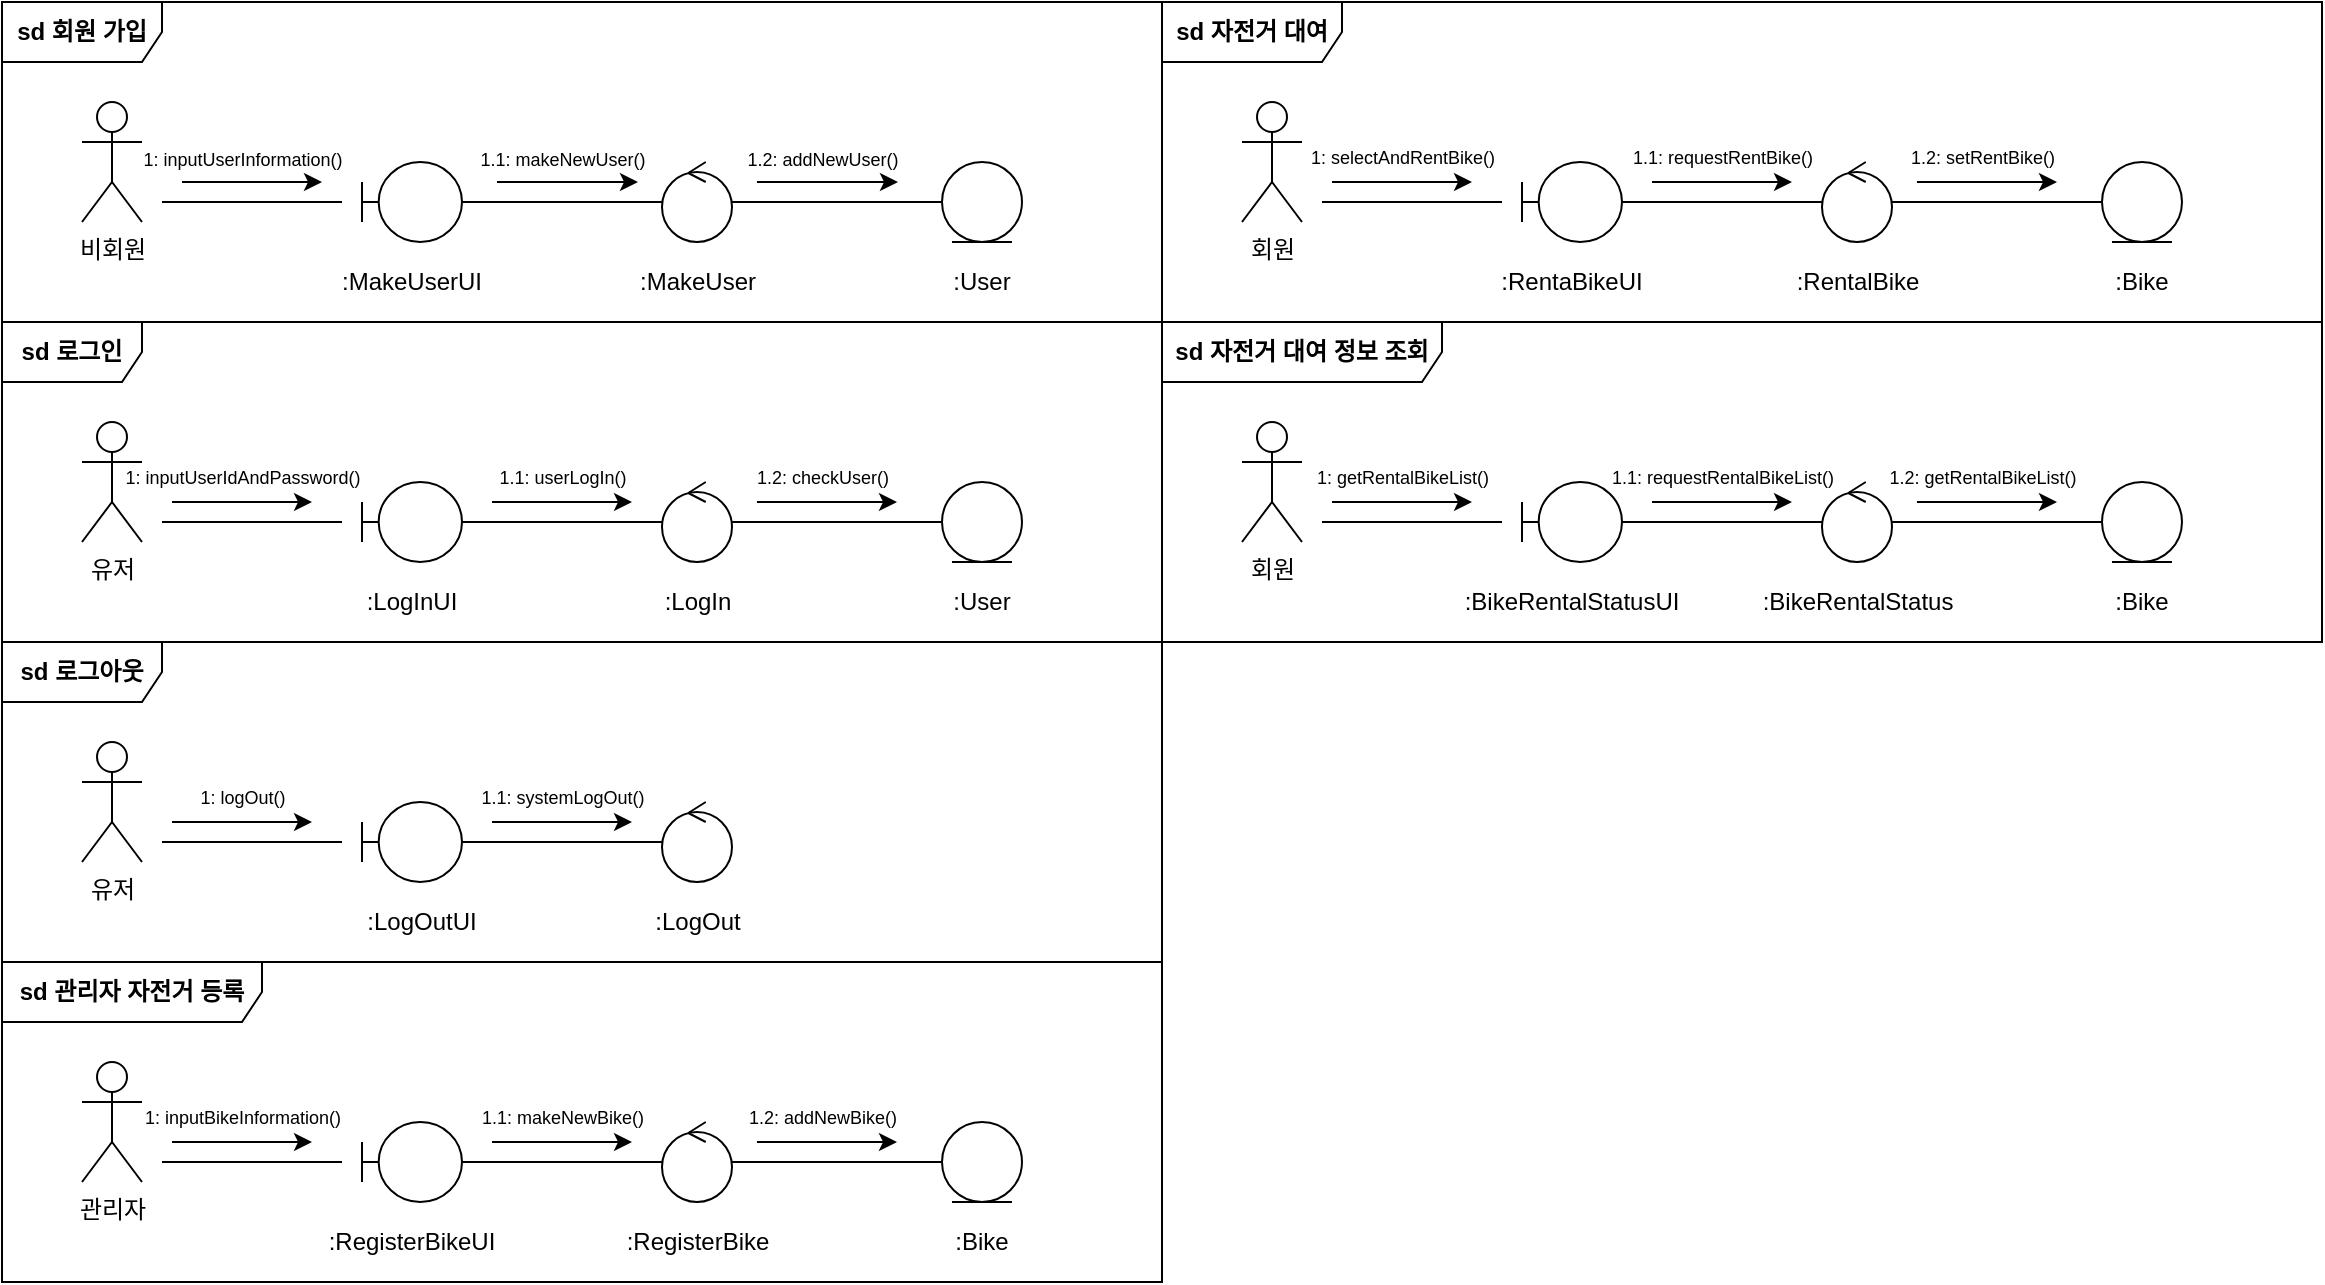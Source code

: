 <mxfile version="27.0.5">
  <diagram name="페이지-1" id="LpcLOc-bHB498l8kdQqJ">
    <mxGraphModel dx="1306" dy="773" grid="1" gridSize="10" guides="1" tooltips="1" connect="1" arrows="1" fold="1" page="1" pageScale="1" pageWidth="1169" pageHeight="827" math="0" shadow="0">
      <root>
        <mxCell id="0" />
        <mxCell id="1" parent="0" />
        <mxCell id="1dg3niT85zZYfEjJVxOW-2" value="비회원" style="shape=umlActor;verticalLabelPosition=bottom;verticalAlign=top;html=1;" vertex="1" parent="1">
          <mxGeometry x="40" y="50" width="30" height="60" as="geometry" />
        </mxCell>
        <mxCell id="1dg3niT85zZYfEjJVxOW-20" style="edgeStyle=orthogonalEdgeStyle;rounded=0;orthogonalLoop=1;jettySize=auto;html=1;endArrow=none;startFill=0;" edge="1" parent="1" source="1dg3niT85zZYfEjJVxOW-9" target="1dg3niT85zZYfEjJVxOW-10">
          <mxGeometry relative="1" as="geometry" />
        </mxCell>
        <mxCell id="1dg3niT85zZYfEjJVxOW-9" value="" style="shape=umlBoundary;whiteSpace=wrap;html=1;" vertex="1" parent="1">
          <mxGeometry x="180" y="80" width="50" height="40" as="geometry" />
        </mxCell>
        <mxCell id="1dg3niT85zZYfEjJVxOW-22" style="edgeStyle=orthogonalEdgeStyle;rounded=0;orthogonalLoop=1;jettySize=auto;html=1;entryX=0;entryY=0.5;entryDx=0;entryDy=0;endArrow=none;startFill=0;" edge="1" parent="1" source="1dg3niT85zZYfEjJVxOW-10" target="1dg3niT85zZYfEjJVxOW-11">
          <mxGeometry relative="1" as="geometry" />
        </mxCell>
        <mxCell id="1dg3niT85zZYfEjJVxOW-10" value="" style="ellipse;shape=umlControl;whiteSpace=wrap;html=1;" vertex="1" parent="1">
          <mxGeometry x="330" y="80" width="35" height="40" as="geometry" />
        </mxCell>
        <mxCell id="1dg3niT85zZYfEjJVxOW-11" value="" style="ellipse;shape=umlEntity;whiteSpace=wrap;html=1;" vertex="1" parent="1">
          <mxGeometry x="470" y="80" width="40" height="40" as="geometry" />
        </mxCell>
        <mxCell id="1dg3niT85zZYfEjJVxOW-12" value=":MakeUserUI" style="text;html=1;align=center;verticalAlign=middle;whiteSpace=wrap;rounded=0;" vertex="1" parent="1">
          <mxGeometry x="175" y="130" width="60" height="20" as="geometry" />
        </mxCell>
        <mxCell id="1dg3niT85zZYfEjJVxOW-15" value=":MakeUser" style="text;html=1;align=center;verticalAlign=middle;whiteSpace=wrap;rounded=0;" vertex="1" parent="1">
          <mxGeometry x="317.5" y="130" width="60" height="20" as="geometry" />
        </mxCell>
        <mxCell id="1dg3niT85zZYfEjJVxOW-16" value=":User" style="text;html=1;align=center;verticalAlign=middle;whiteSpace=wrap;rounded=0;" vertex="1" parent="1">
          <mxGeometry x="460" y="130" width="60" height="20" as="geometry" />
        </mxCell>
        <mxCell id="1dg3niT85zZYfEjJVxOW-24" value="" style="endArrow=none;html=1;rounded=0;" edge="1" parent="1">
          <mxGeometry width="50" height="50" relative="1" as="geometry">
            <mxPoint x="170" y="100" as="sourcePoint" />
            <mxPoint x="80" y="100" as="targetPoint" />
          </mxGeometry>
        </mxCell>
        <mxCell id="1dg3niT85zZYfEjJVxOW-30" value="" style="endArrow=classic;html=1;rounded=0;" edge="1" parent="1">
          <mxGeometry width="50" height="50" relative="1" as="geometry">
            <mxPoint x="90" y="90" as="sourcePoint" />
            <mxPoint x="160" y="90" as="targetPoint" />
          </mxGeometry>
        </mxCell>
        <mxCell id="1dg3niT85zZYfEjJVxOW-32" value="&lt;font style=&quot;font-size: 9px;&quot;&gt;1: inputUserInformation()&lt;/font&gt;" style="edgeLabel;html=1;align=center;verticalAlign=middle;resizable=0;points=[];" vertex="1" connectable="0" parent="1">
          <mxGeometry x="120" y="78" as="geometry" />
        </mxCell>
        <mxCell id="1dg3niT85zZYfEjJVxOW-34" value="" style="endArrow=classic;html=1;rounded=0;" edge="1" parent="1">
          <mxGeometry width="50" height="50" relative="1" as="geometry">
            <mxPoint x="247.5" y="90" as="sourcePoint" />
            <mxPoint x="318" y="90" as="targetPoint" />
          </mxGeometry>
        </mxCell>
        <mxCell id="1dg3niT85zZYfEjJVxOW-35" value="&lt;font style=&quot;font-size: 9px;&quot;&gt;1.1: makeNewUser()&lt;/font&gt;" style="edgeLabel;html=1;align=center;verticalAlign=middle;resizable=0;points=[];" vertex="1" connectable="0" parent="1">
          <mxGeometry x="280" y="78" as="geometry" />
        </mxCell>
        <mxCell id="1dg3niT85zZYfEjJVxOW-36" value="" style="endArrow=classic;html=1;rounded=0;" edge="1" parent="1">
          <mxGeometry width="50" height="50" relative="1" as="geometry">
            <mxPoint x="377.5" y="90" as="sourcePoint" />
            <mxPoint x="448" y="90" as="targetPoint" />
          </mxGeometry>
        </mxCell>
        <mxCell id="1dg3niT85zZYfEjJVxOW-37" value="&lt;font style=&quot;font-size: 9px;&quot;&gt;1.2: addNewUser()&lt;/font&gt;" style="edgeLabel;html=1;align=center;verticalAlign=middle;resizable=0;points=[];" vertex="1" connectable="0" parent="1">
          <mxGeometry x="410" y="78" as="geometry" />
        </mxCell>
        <mxCell id="1dg3niT85zZYfEjJVxOW-39" value="&lt;b&gt;sd 회원 가입&lt;/b&gt;" style="shape=umlFrame;whiteSpace=wrap;html=1;pointerEvents=0;width=80;height=30;" vertex="1" parent="1">
          <mxGeometry width="580" height="160" as="geometry" />
        </mxCell>
        <mxCell id="1dg3niT85zZYfEjJVxOW-40" value="유저" style="shape=umlActor;verticalLabelPosition=bottom;verticalAlign=top;html=1;" vertex="1" parent="1">
          <mxGeometry x="40" y="210" width="30" height="60" as="geometry" />
        </mxCell>
        <mxCell id="1dg3niT85zZYfEjJVxOW-41" style="edgeStyle=orthogonalEdgeStyle;rounded=0;orthogonalLoop=1;jettySize=auto;html=1;endArrow=none;startFill=0;" edge="1" parent="1" source="1dg3niT85zZYfEjJVxOW-42" target="1dg3niT85zZYfEjJVxOW-44">
          <mxGeometry relative="1" as="geometry" />
        </mxCell>
        <mxCell id="1dg3niT85zZYfEjJVxOW-42" value="" style="shape=umlBoundary;whiteSpace=wrap;html=1;" vertex="1" parent="1">
          <mxGeometry x="180" y="240" width="50" height="40" as="geometry" />
        </mxCell>
        <mxCell id="1dg3niT85zZYfEjJVxOW-43" style="edgeStyle=orthogonalEdgeStyle;rounded=0;orthogonalLoop=1;jettySize=auto;html=1;entryX=0;entryY=0.5;entryDx=0;entryDy=0;endArrow=none;startFill=0;" edge="1" parent="1" source="1dg3niT85zZYfEjJVxOW-44" target="1dg3niT85zZYfEjJVxOW-45">
          <mxGeometry relative="1" as="geometry" />
        </mxCell>
        <mxCell id="1dg3niT85zZYfEjJVxOW-44" value="" style="ellipse;shape=umlControl;whiteSpace=wrap;html=1;" vertex="1" parent="1">
          <mxGeometry x="330" y="240" width="35" height="40" as="geometry" />
        </mxCell>
        <mxCell id="1dg3niT85zZYfEjJVxOW-45" value="" style="ellipse;shape=umlEntity;whiteSpace=wrap;html=1;" vertex="1" parent="1">
          <mxGeometry x="470" y="240" width="40" height="40" as="geometry" />
        </mxCell>
        <mxCell id="1dg3niT85zZYfEjJVxOW-46" value="" style="endArrow=none;html=1;rounded=0;" edge="1" parent="1">
          <mxGeometry width="50" height="50" relative="1" as="geometry">
            <mxPoint x="170" y="260" as="sourcePoint" />
            <mxPoint x="80" y="260" as="targetPoint" />
          </mxGeometry>
        </mxCell>
        <mxCell id="1dg3niT85zZYfEjJVxOW-47" value=":LogInUI" style="text;html=1;align=center;verticalAlign=middle;whiteSpace=wrap;rounded=0;" vertex="1" parent="1">
          <mxGeometry x="175" y="290" width="60" height="20" as="geometry" />
        </mxCell>
        <mxCell id="1dg3niT85zZYfEjJVxOW-48" value=":LogIn" style="text;html=1;align=center;verticalAlign=middle;whiteSpace=wrap;rounded=0;" vertex="1" parent="1">
          <mxGeometry x="317.5" y="290" width="60" height="20" as="geometry" />
        </mxCell>
        <mxCell id="1dg3niT85zZYfEjJVxOW-49" value=":User" style="text;html=1;align=center;verticalAlign=middle;whiteSpace=wrap;rounded=0;" vertex="1" parent="1">
          <mxGeometry x="460" y="290" width="60" height="20" as="geometry" />
        </mxCell>
        <mxCell id="1dg3niT85zZYfEjJVxOW-50" value="" style="endArrow=classic;html=1;rounded=0;" edge="1" parent="1">
          <mxGeometry width="50" height="50" relative="1" as="geometry">
            <mxPoint x="85" y="250" as="sourcePoint" />
            <mxPoint x="155" y="250" as="targetPoint" />
          </mxGeometry>
        </mxCell>
        <mxCell id="1dg3niT85zZYfEjJVxOW-51" value="&lt;font style=&quot;font-size: 9px;&quot;&gt;1: inputUserIdAndPassword()&lt;/font&gt;" style="edgeLabel;html=1;align=center;verticalAlign=middle;resizable=0;points=[];" vertex="1" connectable="0" parent="1">
          <mxGeometry x="120" y="237" as="geometry" />
        </mxCell>
        <mxCell id="1dg3niT85zZYfEjJVxOW-52" value="" style="endArrow=classic;html=1;rounded=0;" edge="1" parent="1">
          <mxGeometry width="50" height="50" relative="1" as="geometry">
            <mxPoint x="245" y="250" as="sourcePoint" />
            <mxPoint x="315" y="250" as="targetPoint" />
          </mxGeometry>
        </mxCell>
        <mxCell id="1dg3niT85zZYfEjJVxOW-53" value="&lt;font style=&quot;font-size: 9px;&quot;&gt;1.1: userLogIn()&lt;/font&gt;" style="edgeLabel;html=1;align=center;verticalAlign=middle;resizable=0;points=[];" vertex="1" connectable="0" parent="1">
          <mxGeometry x="280" y="237" as="geometry" />
        </mxCell>
        <mxCell id="1dg3niT85zZYfEjJVxOW-54" value="" style="endArrow=classic;html=1;rounded=0;" edge="1" parent="1">
          <mxGeometry width="50" height="50" relative="1" as="geometry">
            <mxPoint x="377.5" y="250" as="sourcePoint" />
            <mxPoint x="447.5" y="250" as="targetPoint" />
          </mxGeometry>
        </mxCell>
        <mxCell id="1dg3niT85zZYfEjJVxOW-55" value="&lt;font style=&quot;font-size: 9px;&quot;&gt;1.2: checkUser()&lt;/font&gt;" style="edgeLabel;html=1;align=center;verticalAlign=middle;resizable=0;points=[];" vertex="1" connectable="0" parent="1">
          <mxGeometry x="410" y="237" as="geometry" />
        </mxCell>
        <mxCell id="1dg3niT85zZYfEjJVxOW-56" value="&lt;b&gt;sd 로그인&lt;/b&gt;" style="shape=umlFrame;whiteSpace=wrap;html=1;pointerEvents=0;width=70;height=30;" vertex="1" parent="1">
          <mxGeometry y="160" width="580" height="160" as="geometry" />
        </mxCell>
        <mxCell id="1dg3niT85zZYfEjJVxOW-57" value="유저" style="shape=umlActor;verticalLabelPosition=bottom;verticalAlign=top;html=1;" vertex="1" parent="1">
          <mxGeometry x="40" y="370" width="30" height="60" as="geometry" />
        </mxCell>
        <mxCell id="1dg3niT85zZYfEjJVxOW-58" style="edgeStyle=orthogonalEdgeStyle;rounded=0;orthogonalLoop=1;jettySize=auto;html=1;endArrow=none;startFill=0;" edge="1" source="1dg3niT85zZYfEjJVxOW-59" target="1dg3niT85zZYfEjJVxOW-61" parent="1">
          <mxGeometry relative="1" as="geometry" />
        </mxCell>
        <mxCell id="1dg3niT85zZYfEjJVxOW-59" value="" style="shape=umlBoundary;whiteSpace=wrap;html=1;" vertex="1" parent="1">
          <mxGeometry x="180" y="400" width="50" height="40" as="geometry" />
        </mxCell>
        <mxCell id="1dg3niT85zZYfEjJVxOW-61" value="" style="ellipse;shape=umlControl;whiteSpace=wrap;html=1;" vertex="1" parent="1">
          <mxGeometry x="330" y="400" width="35" height="40" as="geometry" />
        </mxCell>
        <mxCell id="1dg3niT85zZYfEjJVxOW-63" value="" style="endArrow=none;html=1;rounded=0;" edge="1" parent="1">
          <mxGeometry width="50" height="50" relative="1" as="geometry">
            <mxPoint x="170" y="420" as="sourcePoint" />
            <mxPoint x="80" y="420" as="targetPoint" />
          </mxGeometry>
        </mxCell>
        <mxCell id="1dg3niT85zZYfEjJVxOW-64" value="" style="endArrow=classic;html=1;rounded=0;" edge="1" parent="1">
          <mxGeometry width="50" height="50" relative="1" as="geometry">
            <mxPoint x="85" y="410" as="sourcePoint" />
            <mxPoint x="155" y="410" as="targetPoint" />
          </mxGeometry>
        </mxCell>
        <mxCell id="1dg3niT85zZYfEjJVxOW-65" value="&lt;font style=&quot;font-size: 9px;&quot;&gt;1: logOut()&lt;/font&gt;" style="edgeLabel;html=1;align=center;verticalAlign=middle;resizable=0;points=[];" vertex="1" connectable="0" parent="1">
          <mxGeometry x="120" y="397" as="geometry" />
        </mxCell>
        <mxCell id="1dg3niT85zZYfEjJVxOW-66" value="" style="endArrow=classic;html=1;rounded=0;" edge="1" parent="1">
          <mxGeometry width="50" height="50" relative="1" as="geometry">
            <mxPoint x="245" y="410" as="sourcePoint" />
            <mxPoint x="315" y="410" as="targetPoint" />
          </mxGeometry>
        </mxCell>
        <mxCell id="1dg3niT85zZYfEjJVxOW-67" value="&lt;font style=&quot;font-size: 9px;&quot;&gt;1.1: systemLogOut()&lt;/font&gt;" style="edgeLabel;html=1;align=center;verticalAlign=middle;resizable=0;points=[];" vertex="1" connectable="0" parent="1">
          <mxGeometry x="280" y="397" as="geometry" />
        </mxCell>
        <mxCell id="1dg3niT85zZYfEjJVxOW-70" value=":LogOutUI" style="text;html=1;align=center;verticalAlign=middle;whiteSpace=wrap;rounded=0;" vertex="1" parent="1">
          <mxGeometry x="180" y="450" width="60" height="20" as="geometry" />
        </mxCell>
        <mxCell id="1dg3niT85zZYfEjJVxOW-71" value=":LogOut" style="text;html=1;align=center;verticalAlign=middle;whiteSpace=wrap;rounded=0;" vertex="1" parent="1">
          <mxGeometry x="317.5" y="450" width="60" height="20" as="geometry" />
        </mxCell>
        <mxCell id="1dg3niT85zZYfEjJVxOW-72" value="관리자" style="shape=umlActor;verticalLabelPosition=bottom;verticalAlign=top;html=1;" vertex="1" parent="1">
          <mxGeometry x="40" y="530" width="30" height="60" as="geometry" />
        </mxCell>
        <mxCell id="1dg3niT85zZYfEjJVxOW-73" style="edgeStyle=orthogonalEdgeStyle;rounded=0;orthogonalLoop=1;jettySize=auto;html=1;endArrow=none;startFill=0;" edge="1" parent="1" source="1dg3niT85zZYfEjJVxOW-74" target="1dg3niT85zZYfEjJVxOW-76">
          <mxGeometry relative="1" as="geometry" />
        </mxCell>
        <mxCell id="1dg3niT85zZYfEjJVxOW-74" value="" style="shape=umlBoundary;whiteSpace=wrap;html=1;" vertex="1" parent="1">
          <mxGeometry x="180" y="560" width="50" height="40" as="geometry" />
        </mxCell>
        <mxCell id="1dg3niT85zZYfEjJVxOW-75" style="edgeStyle=orthogonalEdgeStyle;rounded=0;orthogonalLoop=1;jettySize=auto;html=1;entryX=0;entryY=0.5;entryDx=0;entryDy=0;endArrow=none;startFill=0;" edge="1" parent="1" source="1dg3niT85zZYfEjJVxOW-76" target="1dg3niT85zZYfEjJVxOW-77">
          <mxGeometry relative="1" as="geometry" />
        </mxCell>
        <mxCell id="1dg3niT85zZYfEjJVxOW-76" value="" style="ellipse;shape=umlControl;whiteSpace=wrap;html=1;" vertex="1" parent="1">
          <mxGeometry x="330" y="560" width="35" height="40" as="geometry" />
        </mxCell>
        <mxCell id="1dg3niT85zZYfEjJVxOW-77" value="" style="ellipse;shape=umlEntity;whiteSpace=wrap;html=1;" vertex="1" parent="1">
          <mxGeometry x="470" y="560" width="40" height="40" as="geometry" />
        </mxCell>
        <mxCell id="1dg3niT85zZYfEjJVxOW-78" value="" style="endArrow=none;html=1;rounded=0;" edge="1" parent="1">
          <mxGeometry width="50" height="50" relative="1" as="geometry">
            <mxPoint x="170" y="580" as="sourcePoint" />
            <mxPoint x="80" y="580" as="targetPoint" />
          </mxGeometry>
        </mxCell>
        <mxCell id="1dg3niT85zZYfEjJVxOW-79" value=":RegisterBikeUI" style="text;html=1;align=center;verticalAlign=middle;whiteSpace=wrap;rounded=0;" vertex="1" parent="1">
          <mxGeometry x="175" y="610" width="60" height="20" as="geometry" />
        </mxCell>
        <mxCell id="1dg3niT85zZYfEjJVxOW-80" value=":RegisterBike" style="text;html=1;align=center;verticalAlign=middle;whiteSpace=wrap;rounded=0;" vertex="1" parent="1">
          <mxGeometry x="317.5" y="610" width="60" height="20" as="geometry" />
        </mxCell>
        <mxCell id="1dg3niT85zZYfEjJVxOW-81" value=":Bike" style="text;html=1;align=center;verticalAlign=middle;whiteSpace=wrap;rounded=0;" vertex="1" parent="1">
          <mxGeometry x="460" y="610" width="60" height="20" as="geometry" />
        </mxCell>
        <mxCell id="1dg3niT85zZYfEjJVxOW-82" value="" style="endArrow=classic;html=1;rounded=0;" edge="1" parent="1">
          <mxGeometry width="50" height="50" relative="1" as="geometry">
            <mxPoint x="85" y="570" as="sourcePoint" />
            <mxPoint x="155" y="570" as="targetPoint" />
          </mxGeometry>
        </mxCell>
        <mxCell id="1dg3niT85zZYfEjJVxOW-83" value="&lt;font style=&quot;font-size: 9px;&quot;&gt;1: inputBikeInformation()&lt;/font&gt;" style="edgeLabel;html=1;align=center;verticalAlign=middle;resizable=0;points=[];" vertex="1" connectable="0" parent="1">
          <mxGeometry x="120" y="557" as="geometry" />
        </mxCell>
        <mxCell id="1dg3niT85zZYfEjJVxOW-84" value="" style="endArrow=classic;html=1;rounded=0;" edge="1" parent="1">
          <mxGeometry width="50" height="50" relative="1" as="geometry">
            <mxPoint x="245" y="570" as="sourcePoint" />
            <mxPoint x="315" y="570" as="targetPoint" />
          </mxGeometry>
        </mxCell>
        <mxCell id="1dg3niT85zZYfEjJVxOW-85" value="&lt;font style=&quot;font-size: 9px;&quot;&gt;1.1: makeNewBike()&lt;/font&gt;" style="edgeLabel;html=1;align=center;verticalAlign=middle;resizable=0;points=[];" vertex="1" connectable="0" parent="1">
          <mxGeometry x="280" y="557" as="geometry" />
        </mxCell>
        <mxCell id="1dg3niT85zZYfEjJVxOW-86" value="" style="endArrow=classic;html=1;rounded=0;" edge="1" parent="1">
          <mxGeometry width="50" height="50" relative="1" as="geometry">
            <mxPoint x="377.5" y="570" as="sourcePoint" />
            <mxPoint x="447.5" y="570" as="targetPoint" />
          </mxGeometry>
        </mxCell>
        <mxCell id="1dg3niT85zZYfEjJVxOW-87" value="&lt;font style=&quot;font-size: 9px;&quot;&gt;1.2: addNewBike()&lt;/font&gt;" style="edgeLabel;html=1;align=center;verticalAlign=middle;resizable=0;points=[];" vertex="1" connectable="0" parent="1">
          <mxGeometry x="410" y="557" as="geometry" />
        </mxCell>
        <mxCell id="1dg3niT85zZYfEjJVxOW-88" value="&lt;b&gt;sd 로그아웃&lt;/b&gt;" style="shape=umlFrame;whiteSpace=wrap;html=1;pointerEvents=0;width=80;height=30;" vertex="1" parent="1">
          <mxGeometry y="320" width="580" height="160" as="geometry" />
        </mxCell>
        <mxCell id="1dg3niT85zZYfEjJVxOW-92" value="회원" style="shape=umlActor;verticalLabelPosition=bottom;verticalAlign=top;html=1;" vertex="1" parent="1">
          <mxGeometry x="620" y="50" width="30" height="60" as="geometry" />
        </mxCell>
        <mxCell id="1dg3niT85zZYfEjJVxOW-93" style="edgeStyle=orthogonalEdgeStyle;rounded=0;orthogonalLoop=1;jettySize=auto;html=1;endArrow=none;startFill=0;" edge="1" parent="1" source="1dg3niT85zZYfEjJVxOW-94" target="1dg3niT85zZYfEjJVxOW-96">
          <mxGeometry relative="1" as="geometry" />
        </mxCell>
        <mxCell id="1dg3niT85zZYfEjJVxOW-94" value="" style="shape=umlBoundary;whiteSpace=wrap;html=1;" vertex="1" parent="1">
          <mxGeometry x="760" y="80" width="50" height="40" as="geometry" />
        </mxCell>
        <mxCell id="1dg3niT85zZYfEjJVxOW-95" style="edgeStyle=orthogonalEdgeStyle;rounded=0;orthogonalLoop=1;jettySize=auto;html=1;entryX=0;entryY=0.5;entryDx=0;entryDy=0;endArrow=none;startFill=0;" edge="1" parent="1" source="1dg3niT85zZYfEjJVxOW-96" target="1dg3niT85zZYfEjJVxOW-97">
          <mxGeometry relative="1" as="geometry" />
        </mxCell>
        <mxCell id="1dg3niT85zZYfEjJVxOW-96" value="" style="ellipse;shape=umlControl;whiteSpace=wrap;html=1;" vertex="1" parent="1">
          <mxGeometry x="910" y="80" width="35" height="40" as="geometry" />
        </mxCell>
        <mxCell id="1dg3niT85zZYfEjJVxOW-97" value="" style="ellipse;shape=umlEntity;whiteSpace=wrap;html=1;" vertex="1" parent="1">
          <mxGeometry x="1050" y="80" width="40" height="40" as="geometry" />
        </mxCell>
        <mxCell id="1dg3niT85zZYfEjJVxOW-98" value="" style="endArrow=none;html=1;rounded=0;" edge="1" parent="1">
          <mxGeometry width="50" height="50" relative="1" as="geometry">
            <mxPoint x="750" y="100" as="sourcePoint" />
            <mxPoint x="660" y="100" as="targetPoint" />
          </mxGeometry>
        </mxCell>
        <mxCell id="1dg3niT85zZYfEjJVxOW-99" value=":RentaBikeUI" style="text;html=1;align=center;verticalAlign=middle;whiteSpace=wrap;rounded=0;" vertex="1" parent="1">
          <mxGeometry x="755" y="130" width="60" height="20" as="geometry" />
        </mxCell>
        <mxCell id="1dg3niT85zZYfEjJVxOW-100" value=":RentalBike" style="text;html=1;align=center;verticalAlign=middle;whiteSpace=wrap;rounded=0;" vertex="1" parent="1">
          <mxGeometry x="897.5" y="130" width="60" height="20" as="geometry" />
        </mxCell>
        <mxCell id="1dg3niT85zZYfEjJVxOW-101" value=":Bike" style="text;html=1;align=center;verticalAlign=middle;whiteSpace=wrap;rounded=0;" vertex="1" parent="1">
          <mxGeometry x="1040" y="130" width="60" height="20" as="geometry" />
        </mxCell>
        <mxCell id="1dg3niT85zZYfEjJVxOW-102" value="" style="endArrow=classic;html=1;rounded=0;" edge="1" parent="1">
          <mxGeometry width="50" height="50" relative="1" as="geometry">
            <mxPoint x="665" y="90" as="sourcePoint" />
            <mxPoint x="735" y="90" as="targetPoint" />
          </mxGeometry>
        </mxCell>
        <mxCell id="1dg3niT85zZYfEjJVxOW-103" value="&lt;font style=&quot;font-size: 9px;&quot;&gt;1: selectAndRentBike()&lt;/font&gt;" style="edgeLabel;html=1;align=center;verticalAlign=middle;resizable=0;points=[];" vertex="1" connectable="0" parent="1">
          <mxGeometry x="700" y="77" as="geometry" />
        </mxCell>
        <mxCell id="1dg3niT85zZYfEjJVxOW-104" value="" style="endArrow=classic;html=1;rounded=0;" edge="1" parent="1">
          <mxGeometry width="50" height="50" relative="1" as="geometry">
            <mxPoint x="825" y="90" as="sourcePoint" />
            <mxPoint x="895" y="90" as="targetPoint" />
          </mxGeometry>
        </mxCell>
        <mxCell id="1dg3niT85zZYfEjJVxOW-105" value="&lt;font style=&quot;font-size: 9px;&quot;&gt;1.1: requestRentBike()&lt;/font&gt;" style="edgeLabel;html=1;align=center;verticalAlign=middle;resizable=0;points=[];" vertex="1" connectable="0" parent="1">
          <mxGeometry x="860" y="77" as="geometry" />
        </mxCell>
        <mxCell id="1dg3niT85zZYfEjJVxOW-106" value="" style="endArrow=classic;html=1;rounded=0;" edge="1" parent="1">
          <mxGeometry width="50" height="50" relative="1" as="geometry">
            <mxPoint x="957.5" y="90" as="sourcePoint" />
            <mxPoint x="1027.5" y="90" as="targetPoint" />
          </mxGeometry>
        </mxCell>
        <mxCell id="1dg3niT85zZYfEjJVxOW-107" value="&lt;font style=&quot;font-size: 9px;&quot;&gt;1.2: setRentBike()&lt;/font&gt;" style="edgeLabel;html=1;align=center;verticalAlign=middle;resizable=0;points=[];" vertex="1" connectable="0" parent="1">
          <mxGeometry x="990" y="77" as="geometry" />
        </mxCell>
        <mxCell id="1dg3niT85zZYfEjJVxOW-108" value="&lt;b&gt;sd 관리자 자전거 등록&lt;/b&gt;" style="shape=umlFrame;whiteSpace=wrap;html=1;pointerEvents=0;width=130;height=30;" vertex="1" parent="1">
          <mxGeometry y="480" width="580" height="160" as="geometry" />
        </mxCell>
        <mxCell id="1dg3niT85zZYfEjJVxOW-109" value="회원" style="shape=umlActor;verticalLabelPosition=bottom;verticalAlign=top;html=1;" vertex="1" parent="1">
          <mxGeometry x="620" y="210" width="30" height="60" as="geometry" />
        </mxCell>
        <mxCell id="1dg3niT85zZYfEjJVxOW-110" style="edgeStyle=orthogonalEdgeStyle;rounded=0;orthogonalLoop=1;jettySize=auto;html=1;endArrow=none;startFill=0;" edge="1" parent="1" source="1dg3niT85zZYfEjJVxOW-111" target="1dg3niT85zZYfEjJVxOW-113">
          <mxGeometry relative="1" as="geometry" />
        </mxCell>
        <mxCell id="1dg3niT85zZYfEjJVxOW-111" value="" style="shape=umlBoundary;whiteSpace=wrap;html=1;" vertex="1" parent="1">
          <mxGeometry x="760" y="240" width="50" height="40" as="geometry" />
        </mxCell>
        <mxCell id="1dg3niT85zZYfEjJVxOW-112" style="edgeStyle=orthogonalEdgeStyle;rounded=0;orthogonalLoop=1;jettySize=auto;html=1;entryX=0;entryY=0.5;entryDx=0;entryDy=0;endArrow=none;startFill=0;" edge="1" parent="1" source="1dg3niT85zZYfEjJVxOW-113" target="1dg3niT85zZYfEjJVxOW-114">
          <mxGeometry relative="1" as="geometry" />
        </mxCell>
        <mxCell id="1dg3niT85zZYfEjJVxOW-113" value="" style="ellipse;shape=umlControl;whiteSpace=wrap;html=1;" vertex="1" parent="1">
          <mxGeometry x="910" y="240" width="35" height="40" as="geometry" />
        </mxCell>
        <mxCell id="1dg3niT85zZYfEjJVxOW-114" value="" style="ellipse;shape=umlEntity;whiteSpace=wrap;html=1;" vertex="1" parent="1">
          <mxGeometry x="1050" y="240" width="40" height="40" as="geometry" />
        </mxCell>
        <mxCell id="1dg3niT85zZYfEjJVxOW-115" value="" style="endArrow=none;html=1;rounded=0;" edge="1" parent="1">
          <mxGeometry width="50" height="50" relative="1" as="geometry">
            <mxPoint x="750" y="260" as="sourcePoint" />
            <mxPoint x="660" y="260" as="targetPoint" />
          </mxGeometry>
        </mxCell>
        <mxCell id="1dg3niT85zZYfEjJVxOW-116" value=":BikeRentalStatusUI" style="text;html=1;align=center;verticalAlign=middle;whiteSpace=wrap;rounded=0;" vertex="1" parent="1">
          <mxGeometry x="755" y="290" width="60" height="20" as="geometry" />
        </mxCell>
        <mxCell id="1dg3niT85zZYfEjJVxOW-117" value=":BikeRentalStatus" style="text;html=1;align=center;verticalAlign=middle;whiteSpace=wrap;rounded=0;" vertex="1" parent="1">
          <mxGeometry x="897.5" y="290" width="60" height="20" as="geometry" />
        </mxCell>
        <mxCell id="1dg3niT85zZYfEjJVxOW-118" value=":Bike" style="text;html=1;align=center;verticalAlign=middle;whiteSpace=wrap;rounded=0;" vertex="1" parent="1">
          <mxGeometry x="1040" y="290" width="60" height="20" as="geometry" />
        </mxCell>
        <mxCell id="1dg3niT85zZYfEjJVxOW-119" value="" style="endArrow=classic;html=1;rounded=0;" edge="1" parent="1">
          <mxGeometry width="50" height="50" relative="1" as="geometry">
            <mxPoint x="665" y="250" as="sourcePoint" />
            <mxPoint x="735" y="250" as="targetPoint" />
          </mxGeometry>
        </mxCell>
        <mxCell id="1dg3niT85zZYfEjJVxOW-120" value="&lt;font style=&quot;font-size: 9px;&quot;&gt;1: getRentalBikeList()&lt;/font&gt;" style="edgeLabel;html=1;align=center;verticalAlign=middle;resizable=0;points=[];" vertex="1" connectable="0" parent="1">
          <mxGeometry x="700" y="237" as="geometry" />
        </mxCell>
        <mxCell id="1dg3niT85zZYfEjJVxOW-121" value="" style="endArrow=classic;html=1;rounded=0;" edge="1" parent="1">
          <mxGeometry width="50" height="50" relative="1" as="geometry">
            <mxPoint x="825" y="250" as="sourcePoint" />
            <mxPoint x="895" y="250" as="targetPoint" />
          </mxGeometry>
        </mxCell>
        <mxCell id="1dg3niT85zZYfEjJVxOW-122" value="&lt;font style=&quot;font-size: 9px;&quot;&gt;1.1: requestRentalBikeList()&lt;/font&gt;" style="edgeLabel;html=1;align=center;verticalAlign=middle;resizable=0;points=[];" vertex="1" connectable="0" parent="1">
          <mxGeometry x="860" y="237" as="geometry" />
        </mxCell>
        <mxCell id="1dg3niT85zZYfEjJVxOW-123" value="" style="endArrow=classic;html=1;rounded=0;" edge="1" parent="1">
          <mxGeometry width="50" height="50" relative="1" as="geometry">
            <mxPoint x="957.5" y="250" as="sourcePoint" />
            <mxPoint x="1027.5" y="250" as="targetPoint" />
          </mxGeometry>
        </mxCell>
        <mxCell id="1dg3niT85zZYfEjJVxOW-124" value="&lt;font style=&quot;font-size: 9px;&quot;&gt;1.2: getRentalBikeList()&lt;/font&gt;" style="edgeLabel;html=1;align=center;verticalAlign=middle;resizable=0;points=[];" vertex="1" connectable="0" parent="1">
          <mxGeometry x="990" y="237" as="geometry" />
        </mxCell>
        <mxCell id="1dg3niT85zZYfEjJVxOW-125" value="&lt;b&gt;sd 자전거 대여&lt;/b&gt;" style="shape=umlFrame;whiteSpace=wrap;html=1;pointerEvents=0;width=90;height=30;" vertex="1" parent="1">
          <mxGeometry x="580" width="580" height="160" as="geometry" />
        </mxCell>
        <mxCell id="1dg3niT85zZYfEjJVxOW-128" value="&lt;b&gt;sd 자전거 대여 정보 조회&lt;/b&gt;" style="shape=umlFrame;whiteSpace=wrap;html=1;pointerEvents=0;width=140;height=30;" vertex="1" parent="1">
          <mxGeometry x="580" y="160" width="580" height="160" as="geometry" />
        </mxCell>
      </root>
    </mxGraphModel>
  </diagram>
</mxfile>
